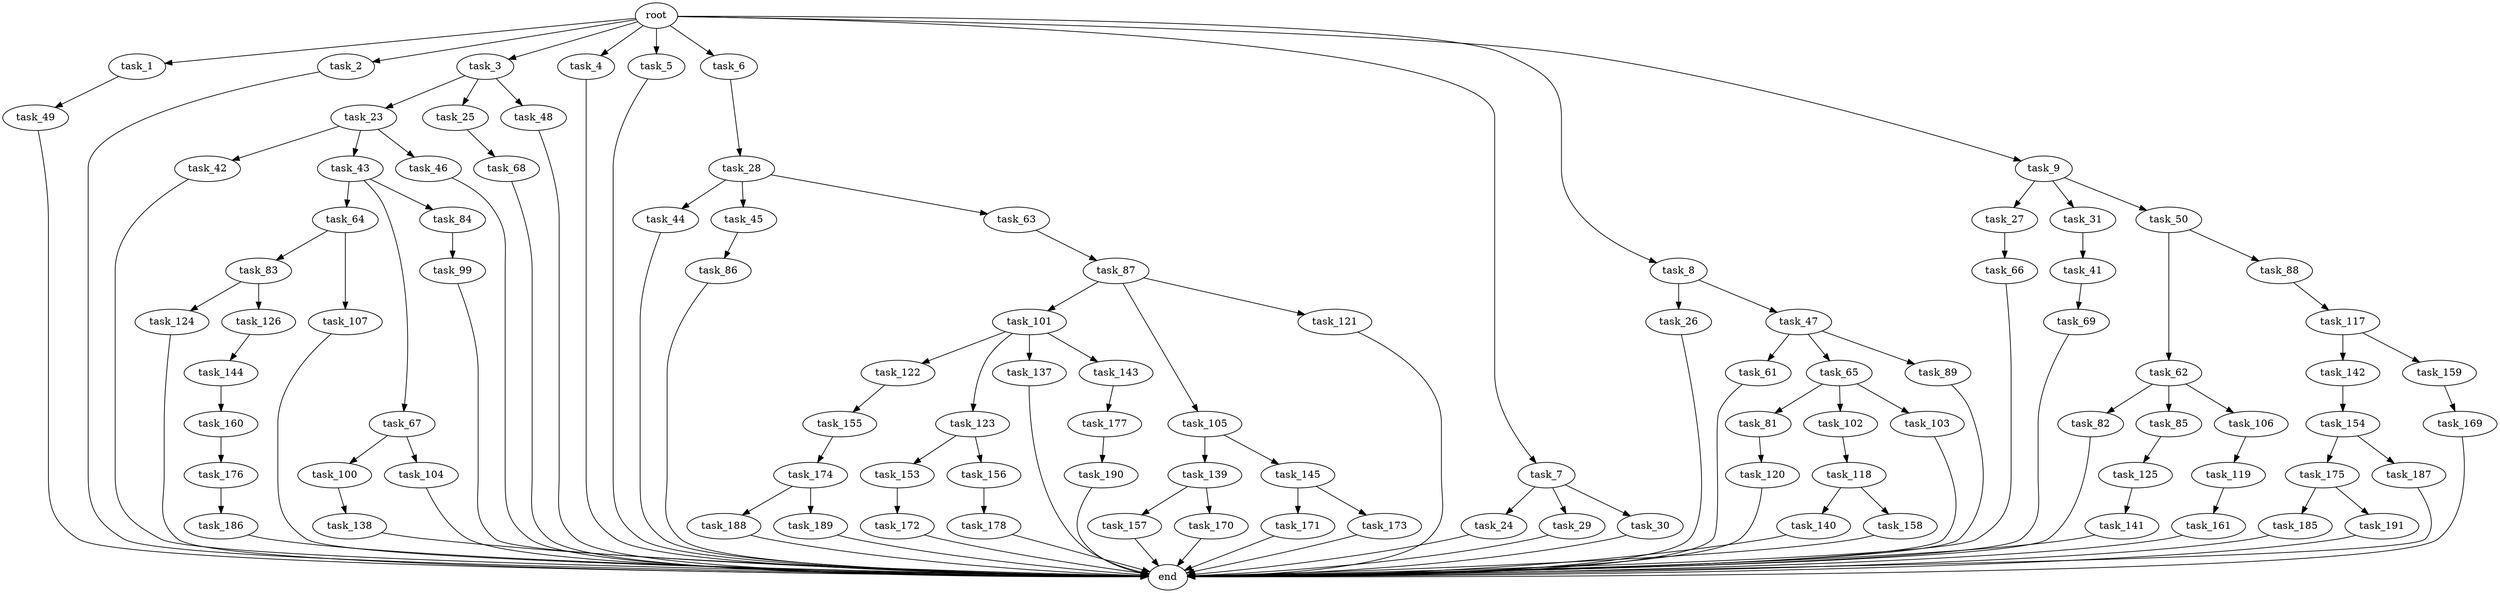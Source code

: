 digraph G {
  root [size="0.000000"];
  task_1 [size="2.048000"];
  task_2 [size="2.048000"];
  task_3 [size="2.048000"];
  task_4 [size="2.048000"];
  task_5 [size="2.048000"];
  task_6 [size="2.048000"];
  task_7 [size="2.048000"];
  task_8 [size="2.048000"];
  task_9 [size="2.048000"];
  task_23 [size="1391569403.904000"];
  task_24 [size="1717986918.400000"];
  task_25 [size="1391569403.904000"];
  task_26 [size="1099511627.776000"];
  task_27 [size="1717986918.400000"];
  task_28 [size="1717986918.400000"];
  task_29 [size="1717986918.400000"];
  task_30 [size="1717986918.400000"];
  task_31 [size="1717986918.400000"];
  task_41 [size="274877906.944000"];
  task_42 [size="1717986918.400000"];
  task_43 [size="1717986918.400000"];
  task_44 [size="1391569403.904000"];
  task_45 [size="1391569403.904000"];
  task_46 [size="1717986918.400000"];
  task_47 [size="1099511627.776000"];
  task_48 [size="1391569403.904000"];
  task_49 [size="1391569403.904000"];
  task_50 [size="1717986918.400000"];
  task_61 [size="68719476.736000"];
  task_62 [size="841813590.016000"];
  task_63 [size="1391569403.904000"];
  task_64 [size="1717986918.400000"];
  task_65 [size="68719476.736000"];
  task_66 [size="1099511627.776000"];
  task_67 [size="1717986918.400000"];
  task_68 [size="274877906.944000"];
  task_69 [size="1099511627.776000"];
  task_81 [size="618475290.624000"];
  task_82 [size="841813590.016000"];
  task_83 [size="1391569403.904000"];
  task_84 [size="1717986918.400000"];
  task_85 [size="841813590.016000"];
  task_86 [size="68719476.736000"];
  task_87 [size="1099511627.776000"];
  task_88 [size="841813590.016000"];
  task_89 [size="68719476.736000"];
  task_99 [size="1099511627.776000"];
  task_100 [size="1717986918.400000"];
  task_101 [size="154618822.656000"];
  task_102 [size="618475290.624000"];
  task_103 [size="618475290.624000"];
  task_104 [size="1717986918.400000"];
  task_105 [size="154618822.656000"];
  task_106 [size="841813590.016000"];
  task_107 [size="1391569403.904000"];
  task_117 [size="68719476.736000"];
  task_118 [size="1717986918.400000"];
  task_119 [size="429496729.600000"];
  task_120 [size="429496729.600000"];
  task_121 [size="154618822.656000"];
  task_122 [size="274877906.944000"];
  task_123 [size="274877906.944000"];
  task_124 [size="429496729.600000"];
  task_125 [size="274877906.944000"];
  task_126 [size="429496729.600000"];
  task_137 [size="274877906.944000"];
  task_138 [size="1391569403.904000"];
  task_139 [size="1099511627.776000"];
  task_140 [size="429496729.600000"];
  task_141 [size="1099511627.776000"];
  task_142 [size="1717986918.400000"];
  task_143 [size="274877906.944000"];
  task_144 [size="1391569403.904000"];
  task_145 [size="1099511627.776000"];
  task_153 [size="1099511627.776000"];
  task_154 [size="1717986918.400000"];
  task_155 [size="618475290.624000"];
  task_156 [size="1099511627.776000"];
  task_157 [size="618475290.624000"];
  task_158 [size="429496729.600000"];
  task_159 [size="1717986918.400000"];
  task_160 [size="429496729.600000"];
  task_161 [size="274877906.944000"];
  task_169 [size="841813590.016000"];
  task_170 [size="618475290.624000"];
  task_171 [size="274877906.944000"];
  task_172 [size="1099511627.776000"];
  task_173 [size="274877906.944000"];
  task_174 [size="1391569403.904000"];
  task_175 [size="1099511627.776000"];
  task_176 [size="68719476.736000"];
  task_177 [size="618475290.624000"];
  task_178 [size="154618822.656000"];
  task_185 [size="154618822.656000"];
  task_186 [size="1717986918.400000"];
  task_187 [size="1099511627.776000"];
  task_188 [size="1391569403.904000"];
  task_189 [size="1391569403.904000"];
  task_190 [size="618475290.624000"];
  task_191 [size="154618822.656000"];
  end [size="0.000000"];

  root -> task_1 [size="1.000000"];
  root -> task_2 [size="1.000000"];
  root -> task_3 [size="1.000000"];
  root -> task_4 [size="1.000000"];
  root -> task_5 [size="1.000000"];
  root -> task_6 [size="1.000000"];
  root -> task_7 [size="1.000000"];
  root -> task_8 [size="1.000000"];
  root -> task_9 [size="1.000000"];
  task_1 -> task_49 [size="679477248.000000"];
  task_2 -> end [size="1.000000"];
  task_3 -> task_23 [size="679477248.000000"];
  task_3 -> task_25 [size="679477248.000000"];
  task_3 -> task_48 [size="679477248.000000"];
  task_4 -> end [size="1.000000"];
  task_5 -> end [size="1.000000"];
  task_6 -> task_28 [size="838860800.000000"];
  task_7 -> task_24 [size="838860800.000000"];
  task_7 -> task_29 [size="838860800.000000"];
  task_7 -> task_30 [size="838860800.000000"];
  task_8 -> task_26 [size="536870912.000000"];
  task_8 -> task_47 [size="536870912.000000"];
  task_9 -> task_27 [size="838860800.000000"];
  task_9 -> task_31 [size="838860800.000000"];
  task_9 -> task_50 [size="838860800.000000"];
  task_23 -> task_42 [size="838860800.000000"];
  task_23 -> task_43 [size="838860800.000000"];
  task_23 -> task_46 [size="838860800.000000"];
  task_24 -> end [size="1.000000"];
  task_25 -> task_68 [size="134217728.000000"];
  task_26 -> end [size="1.000000"];
  task_27 -> task_66 [size="536870912.000000"];
  task_28 -> task_44 [size="679477248.000000"];
  task_28 -> task_45 [size="679477248.000000"];
  task_28 -> task_63 [size="679477248.000000"];
  task_29 -> end [size="1.000000"];
  task_30 -> end [size="1.000000"];
  task_31 -> task_41 [size="134217728.000000"];
  task_41 -> task_69 [size="536870912.000000"];
  task_42 -> end [size="1.000000"];
  task_43 -> task_64 [size="838860800.000000"];
  task_43 -> task_67 [size="838860800.000000"];
  task_43 -> task_84 [size="838860800.000000"];
  task_44 -> end [size="1.000000"];
  task_45 -> task_86 [size="33554432.000000"];
  task_46 -> end [size="1.000000"];
  task_47 -> task_61 [size="33554432.000000"];
  task_47 -> task_65 [size="33554432.000000"];
  task_47 -> task_89 [size="33554432.000000"];
  task_48 -> end [size="1.000000"];
  task_49 -> end [size="1.000000"];
  task_50 -> task_62 [size="411041792.000000"];
  task_50 -> task_88 [size="411041792.000000"];
  task_61 -> end [size="1.000000"];
  task_62 -> task_82 [size="411041792.000000"];
  task_62 -> task_85 [size="411041792.000000"];
  task_62 -> task_106 [size="411041792.000000"];
  task_63 -> task_87 [size="536870912.000000"];
  task_64 -> task_83 [size="679477248.000000"];
  task_64 -> task_107 [size="679477248.000000"];
  task_65 -> task_81 [size="301989888.000000"];
  task_65 -> task_102 [size="301989888.000000"];
  task_65 -> task_103 [size="301989888.000000"];
  task_66 -> end [size="1.000000"];
  task_67 -> task_100 [size="838860800.000000"];
  task_67 -> task_104 [size="838860800.000000"];
  task_68 -> end [size="1.000000"];
  task_69 -> end [size="1.000000"];
  task_81 -> task_120 [size="209715200.000000"];
  task_82 -> end [size="1.000000"];
  task_83 -> task_124 [size="209715200.000000"];
  task_83 -> task_126 [size="209715200.000000"];
  task_84 -> task_99 [size="536870912.000000"];
  task_85 -> task_125 [size="134217728.000000"];
  task_86 -> end [size="1.000000"];
  task_87 -> task_101 [size="75497472.000000"];
  task_87 -> task_105 [size="75497472.000000"];
  task_87 -> task_121 [size="75497472.000000"];
  task_88 -> task_117 [size="33554432.000000"];
  task_89 -> end [size="1.000000"];
  task_99 -> end [size="1.000000"];
  task_100 -> task_138 [size="679477248.000000"];
  task_101 -> task_122 [size="134217728.000000"];
  task_101 -> task_123 [size="134217728.000000"];
  task_101 -> task_137 [size="134217728.000000"];
  task_101 -> task_143 [size="134217728.000000"];
  task_102 -> task_118 [size="838860800.000000"];
  task_103 -> end [size="1.000000"];
  task_104 -> end [size="1.000000"];
  task_105 -> task_139 [size="536870912.000000"];
  task_105 -> task_145 [size="536870912.000000"];
  task_106 -> task_119 [size="209715200.000000"];
  task_107 -> end [size="1.000000"];
  task_117 -> task_142 [size="838860800.000000"];
  task_117 -> task_159 [size="838860800.000000"];
  task_118 -> task_140 [size="209715200.000000"];
  task_118 -> task_158 [size="209715200.000000"];
  task_119 -> task_161 [size="134217728.000000"];
  task_120 -> end [size="1.000000"];
  task_121 -> end [size="1.000000"];
  task_122 -> task_155 [size="301989888.000000"];
  task_123 -> task_153 [size="536870912.000000"];
  task_123 -> task_156 [size="536870912.000000"];
  task_124 -> end [size="1.000000"];
  task_125 -> task_141 [size="536870912.000000"];
  task_126 -> task_144 [size="679477248.000000"];
  task_137 -> end [size="1.000000"];
  task_138 -> end [size="1.000000"];
  task_139 -> task_157 [size="301989888.000000"];
  task_139 -> task_170 [size="301989888.000000"];
  task_140 -> end [size="1.000000"];
  task_141 -> end [size="1.000000"];
  task_142 -> task_154 [size="838860800.000000"];
  task_143 -> task_177 [size="301989888.000000"];
  task_144 -> task_160 [size="209715200.000000"];
  task_145 -> task_171 [size="134217728.000000"];
  task_145 -> task_173 [size="134217728.000000"];
  task_153 -> task_172 [size="536870912.000000"];
  task_154 -> task_175 [size="536870912.000000"];
  task_154 -> task_187 [size="536870912.000000"];
  task_155 -> task_174 [size="679477248.000000"];
  task_156 -> task_178 [size="75497472.000000"];
  task_157 -> end [size="1.000000"];
  task_158 -> end [size="1.000000"];
  task_159 -> task_169 [size="411041792.000000"];
  task_160 -> task_176 [size="33554432.000000"];
  task_161 -> end [size="1.000000"];
  task_169 -> end [size="1.000000"];
  task_170 -> end [size="1.000000"];
  task_171 -> end [size="1.000000"];
  task_172 -> end [size="1.000000"];
  task_173 -> end [size="1.000000"];
  task_174 -> task_188 [size="679477248.000000"];
  task_174 -> task_189 [size="679477248.000000"];
  task_175 -> task_185 [size="75497472.000000"];
  task_175 -> task_191 [size="75497472.000000"];
  task_176 -> task_186 [size="838860800.000000"];
  task_177 -> task_190 [size="301989888.000000"];
  task_178 -> end [size="1.000000"];
  task_185 -> end [size="1.000000"];
  task_186 -> end [size="1.000000"];
  task_187 -> end [size="1.000000"];
  task_188 -> end [size="1.000000"];
  task_189 -> end [size="1.000000"];
  task_190 -> end [size="1.000000"];
  task_191 -> end [size="1.000000"];
}

